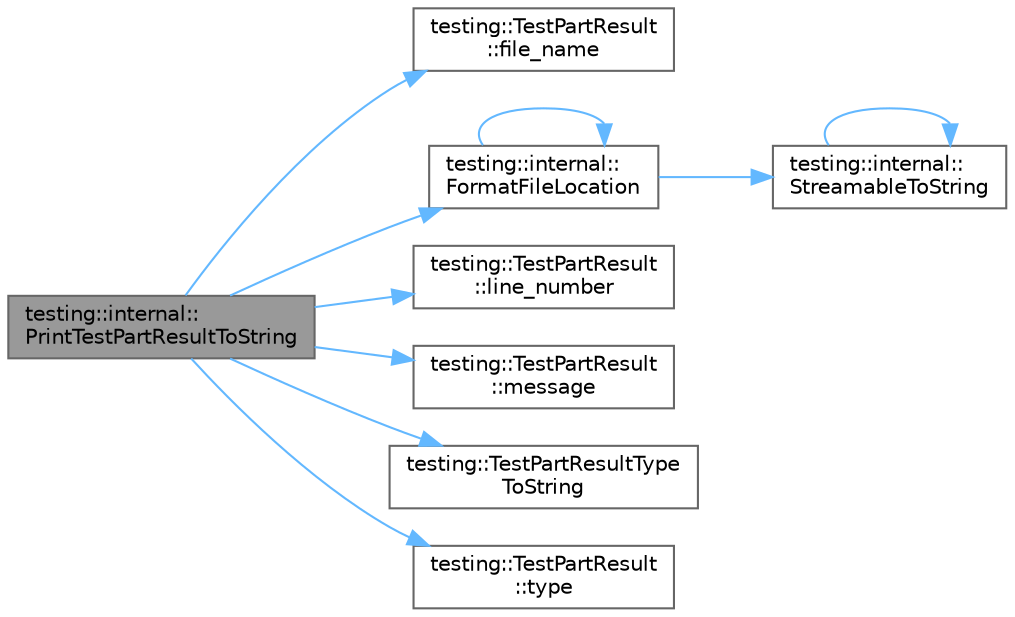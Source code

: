 digraph "testing::internal::PrintTestPartResultToString"
{
 // LATEX_PDF_SIZE
  bgcolor="transparent";
  edge [fontname=Helvetica,fontsize=10,labelfontname=Helvetica,labelfontsize=10];
  node [fontname=Helvetica,fontsize=10,shape=box,height=0.2,width=0.4];
  rankdir="LR";
  Node1 [id="Node000001",label="testing::internal::\lPrintTestPartResultToString",height=0.2,width=0.4,color="gray40", fillcolor="grey60", style="filled", fontcolor="black",tooltip=" "];
  Node1 -> Node2 [id="edge1_Node000001_Node000002",color="steelblue1",style="solid",tooltip=" "];
  Node2 [id="Node000002",label="testing::TestPartResult\l::file_name",height=0.2,width=0.4,color="grey40", fillcolor="white", style="filled",URL="$classtesting_1_1_test_part_result.html#a5b44531e6847fa75882c43cf758345ff",tooltip=" "];
  Node1 -> Node3 [id="edge2_Node000001_Node000003",color="steelblue1",style="solid",tooltip=" "];
  Node3 [id="Node000003",label="testing::internal::\lFormatFileLocation",height=0.2,width=0.4,color="grey40", fillcolor="white", style="filled",URL="$namespacetesting_1_1internal.html#a31b7c3abed4a7c395f42c61e993989f4",tooltip=" "];
  Node3 -> Node3 [id="edge3_Node000003_Node000003",color="steelblue1",style="solid",tooltip=" "];
  Node3 -> Node4 [id="edge4_Node000003_Node000004",color="steelblue1",style="solid",tooltip=" "];
  Node4 [id="Node000004",label="testing::internal::\lStreamableToString",height=0.2,width=0.4,color="grey40", fillcolor="white", style="filled",URL="$namespacetesting_1_1internal.html#aad4beed95d0846e6ffc5da0978ef3bb9",tooltip=" "];
  Node4 -> Node4 [id="edge5_Node000004_Node000004",color="steelblue1",style="solid",tooltip=" "];
  Node1 -> Node5 [id="edge6_Node000001_Node000005",color="steelblue1",style="solid",tooltip=" "];
  Node5 [id="Node000005",label="testing::TestPartResult\l::line_number",height=0.2,width=0.4,color="grey40", fillcolor="white", style="filled",URL="$classtesting_1_1_test_part_result.html#ad4c5da5f13245ac18cf256d0d9f3eda9",tooltip=" "];
  Node1 -> Node6 [id="edge7_Node000001_Node000006",color="steelblue1",style="solid",tooltip=" "];
  Node6 [id="Node000006",label="testing::TestPartResult\l::message",height=0.2,width=0.4,color="grey40", fillcolor="white", style="filled",URL="$classtesting_1_1_test_part_result.html#a1c522b89938fd685797adcafa357b771",tooltip=" "];
  Node1 -> Node7 [id="edge8_Node000001_Node000007",color="steelblue1",style="solid",tooltip=" "];
  Node7 [id="Node000007",label="testing::TestPartResultType\lToString",height=0.2,width=0.4,color="grey40", fillcolor="white", style="filled",URL="$namespacetesting.html#afa277e889179340c18c6f6905c811774",tooltip=" "];
  Node1 -> Node8 [id="edge9_Node000001_Node000008",color="steelblue1",style="solid",tooltip=" "];
  Node8 [id="Node000008",label="testing::TestPartResult\l::type",height=0.2,width=0.4,color="grey40", fillcolor="white", style="filled",URL="$classtesting_1_1_test_part_result.html#aab92b225e8a472e78bd3889ca6df0d2a",tooltip=" "];
}
